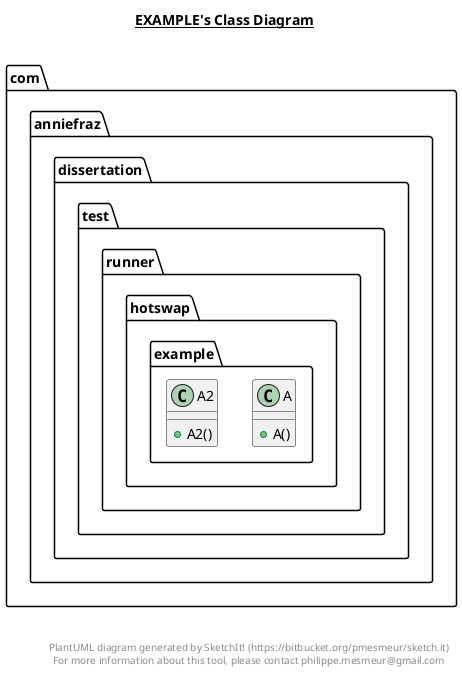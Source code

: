 @startuml

title __EXAMPLE's Class Diagram__\n

  package com.anniefraz.dissertation.test.runner.hotswap {
    package com.anniefraz.dissertation.test.runner.hotswap.example {
      class A {
          + A()
      }
    }
  }
  

  package com.anniefraz.dissertation.test.runner.hotswap {
    package com.anniefraz.dissertation.test.runner.hotswap.example {
      class A2 {
          + A2()
      }
    }
  }
  



right footer


PlantUML diagram generated by SketchIt! (https://bitbucket.org/pmesmeur/sketch.it)
For more information about this tool, please contact philippe.mesmeur@gmail.com
endfooter

@enduml
